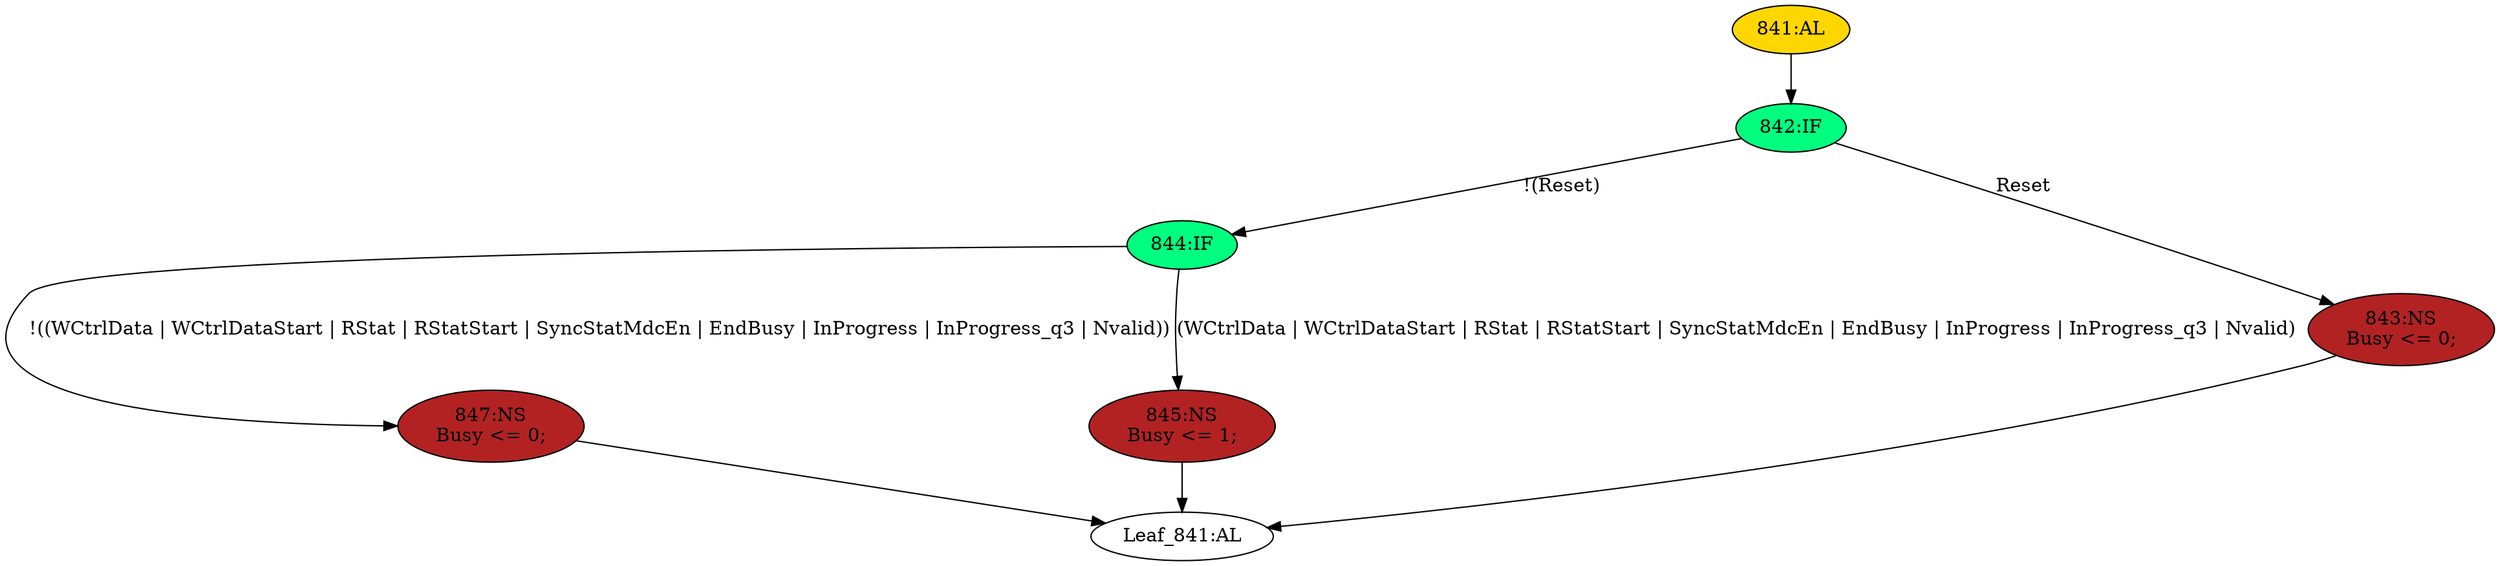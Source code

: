 strict digraph "" {
	node [label="\N"];
	"841:AL"	 [ast="<pyverilog.vparser.ast.Always object at 0x7f41554137d0>",
		clk_sens=True,
		fillcolor=gold,
		label="841:AL",
		sens="['Clk', 'Reset']",
		statements="[]",
		style=filled,
		typ=Always,
		use_var="['Reset', 'RStat', 'RStatStart', 'SyncStatMdcEn', 'WCtrlData', 'WCtrlDataStart', 'Nvalid', 'EndBusy', 'InProgress', 'InProgress_\
q3']"];
	"842:IF"	 [ast="<pyverilog.vparser.ast.IfStatement object at 0x7f4155413950>",
		fillcolor=springgreen,
		label="842:IF",
		statements="[]",
		style=filled,
		typ=IfStatement];
	"841:AL" -> "842:IF"	 [cond="[]",
		lineno=None];
	"Leaf_841:AL"	 [def_var="['Busy']",
		label="Leaf_841:AL"];
	"847:NS"	 [ast="<pyverilog.vparser.ast.NonblockingSubstitution object at 0x7f41554135d0>",
		fillcolor=firebrick,
		label="847:NS
Busy <= 0;",
		statements="[<pyverilog.vparser.ast.NonblockingSubstitution object at 0x7f41554135d0>]",
		style=filled,
		typ=NonblockingSubstitution];
	"847:NS" -> "Leaf_841:AL"	 [cond="[]",
		lineno=None];
	"844:IF"	 [ast="<pyverilog.vparser.ast.IfStatement object at 0x7f4155413990>",
		fillcolor=springgreen,
		label="844:IF",
		statements="[]",
		style=filled,
		typ=IfStatement];
	"842:IF" -> "844:IF"	 [cond="['Reset']",
		label="!(Reset)",
		lineno=842];
	"843:NS"	 [ast="<pyverilog.vparser.ast.NonblockingSubstitution object at 0x7f4155413f50>",
		fillcolor=firebrick,
		label="843:NS
Busy <= 0;",
		statements="[<pyverilog.vparser.ast.NonblockingSubstitution object at 0x7f4155413f50>]",
		style=filled,
		typ=NonblockingSubstitution];
	"842:IF" -> "843:NS"	 [cond="['Reset']",
		label=Reset,
		lineno=842];
	"844:IF" -> "847:NS"	 [cond="['WCtrlData', 'WCtrlDataStart', 'RStat', 'RStatStart', 'SyncStatMdcEn', 'EndBusy', 'InProgress', 'InProgress_q3', 'Nvalid']",
		label="!((WCtrlData | WCtrlDataStart | RStat | RStatStart | SyncStatMdcEn | EndBusy | InProgress | InProgress_q3 | Nvalid))",
		lineno=844];
	"845:NS"	 [ast="<pyverilog.vparser.ast.NonblockingSubstitution object at 0x7f41554139d0>",
		fillcolor=firebrick,
		label="845:NS
Busy <= 1;",
		statements="[<pyverilog.vparser.ast.NonblockingSubstitution object at 0x7f41554139d0>]",
		style=filled,
		typ=NonblockingSubstitution];
	"844:IF" -> "845:NS"	 [cond="['WCtrlData', 'WCtrlDataStart', 'RStat', 'RStatStart', 'SyncStatMdcEn', 'EndBusy', 'InProgress', 'InProgress_q3', 'Nvalid']",
		label="(WCtrlData | WCtrlDataStart | RStat | RStatStart | SyncStatMdcEn | EndBusy | InProgress | InProgress_q3 | Nvalid)",
		lineno=844];
	"845:NS" -> "Leaf_841:AL"	 [cond="[]",
		lineno=None];
	"843:NS" -> "Leaf_841:AL"	 [cond="[]",
		lineno=None];
}
